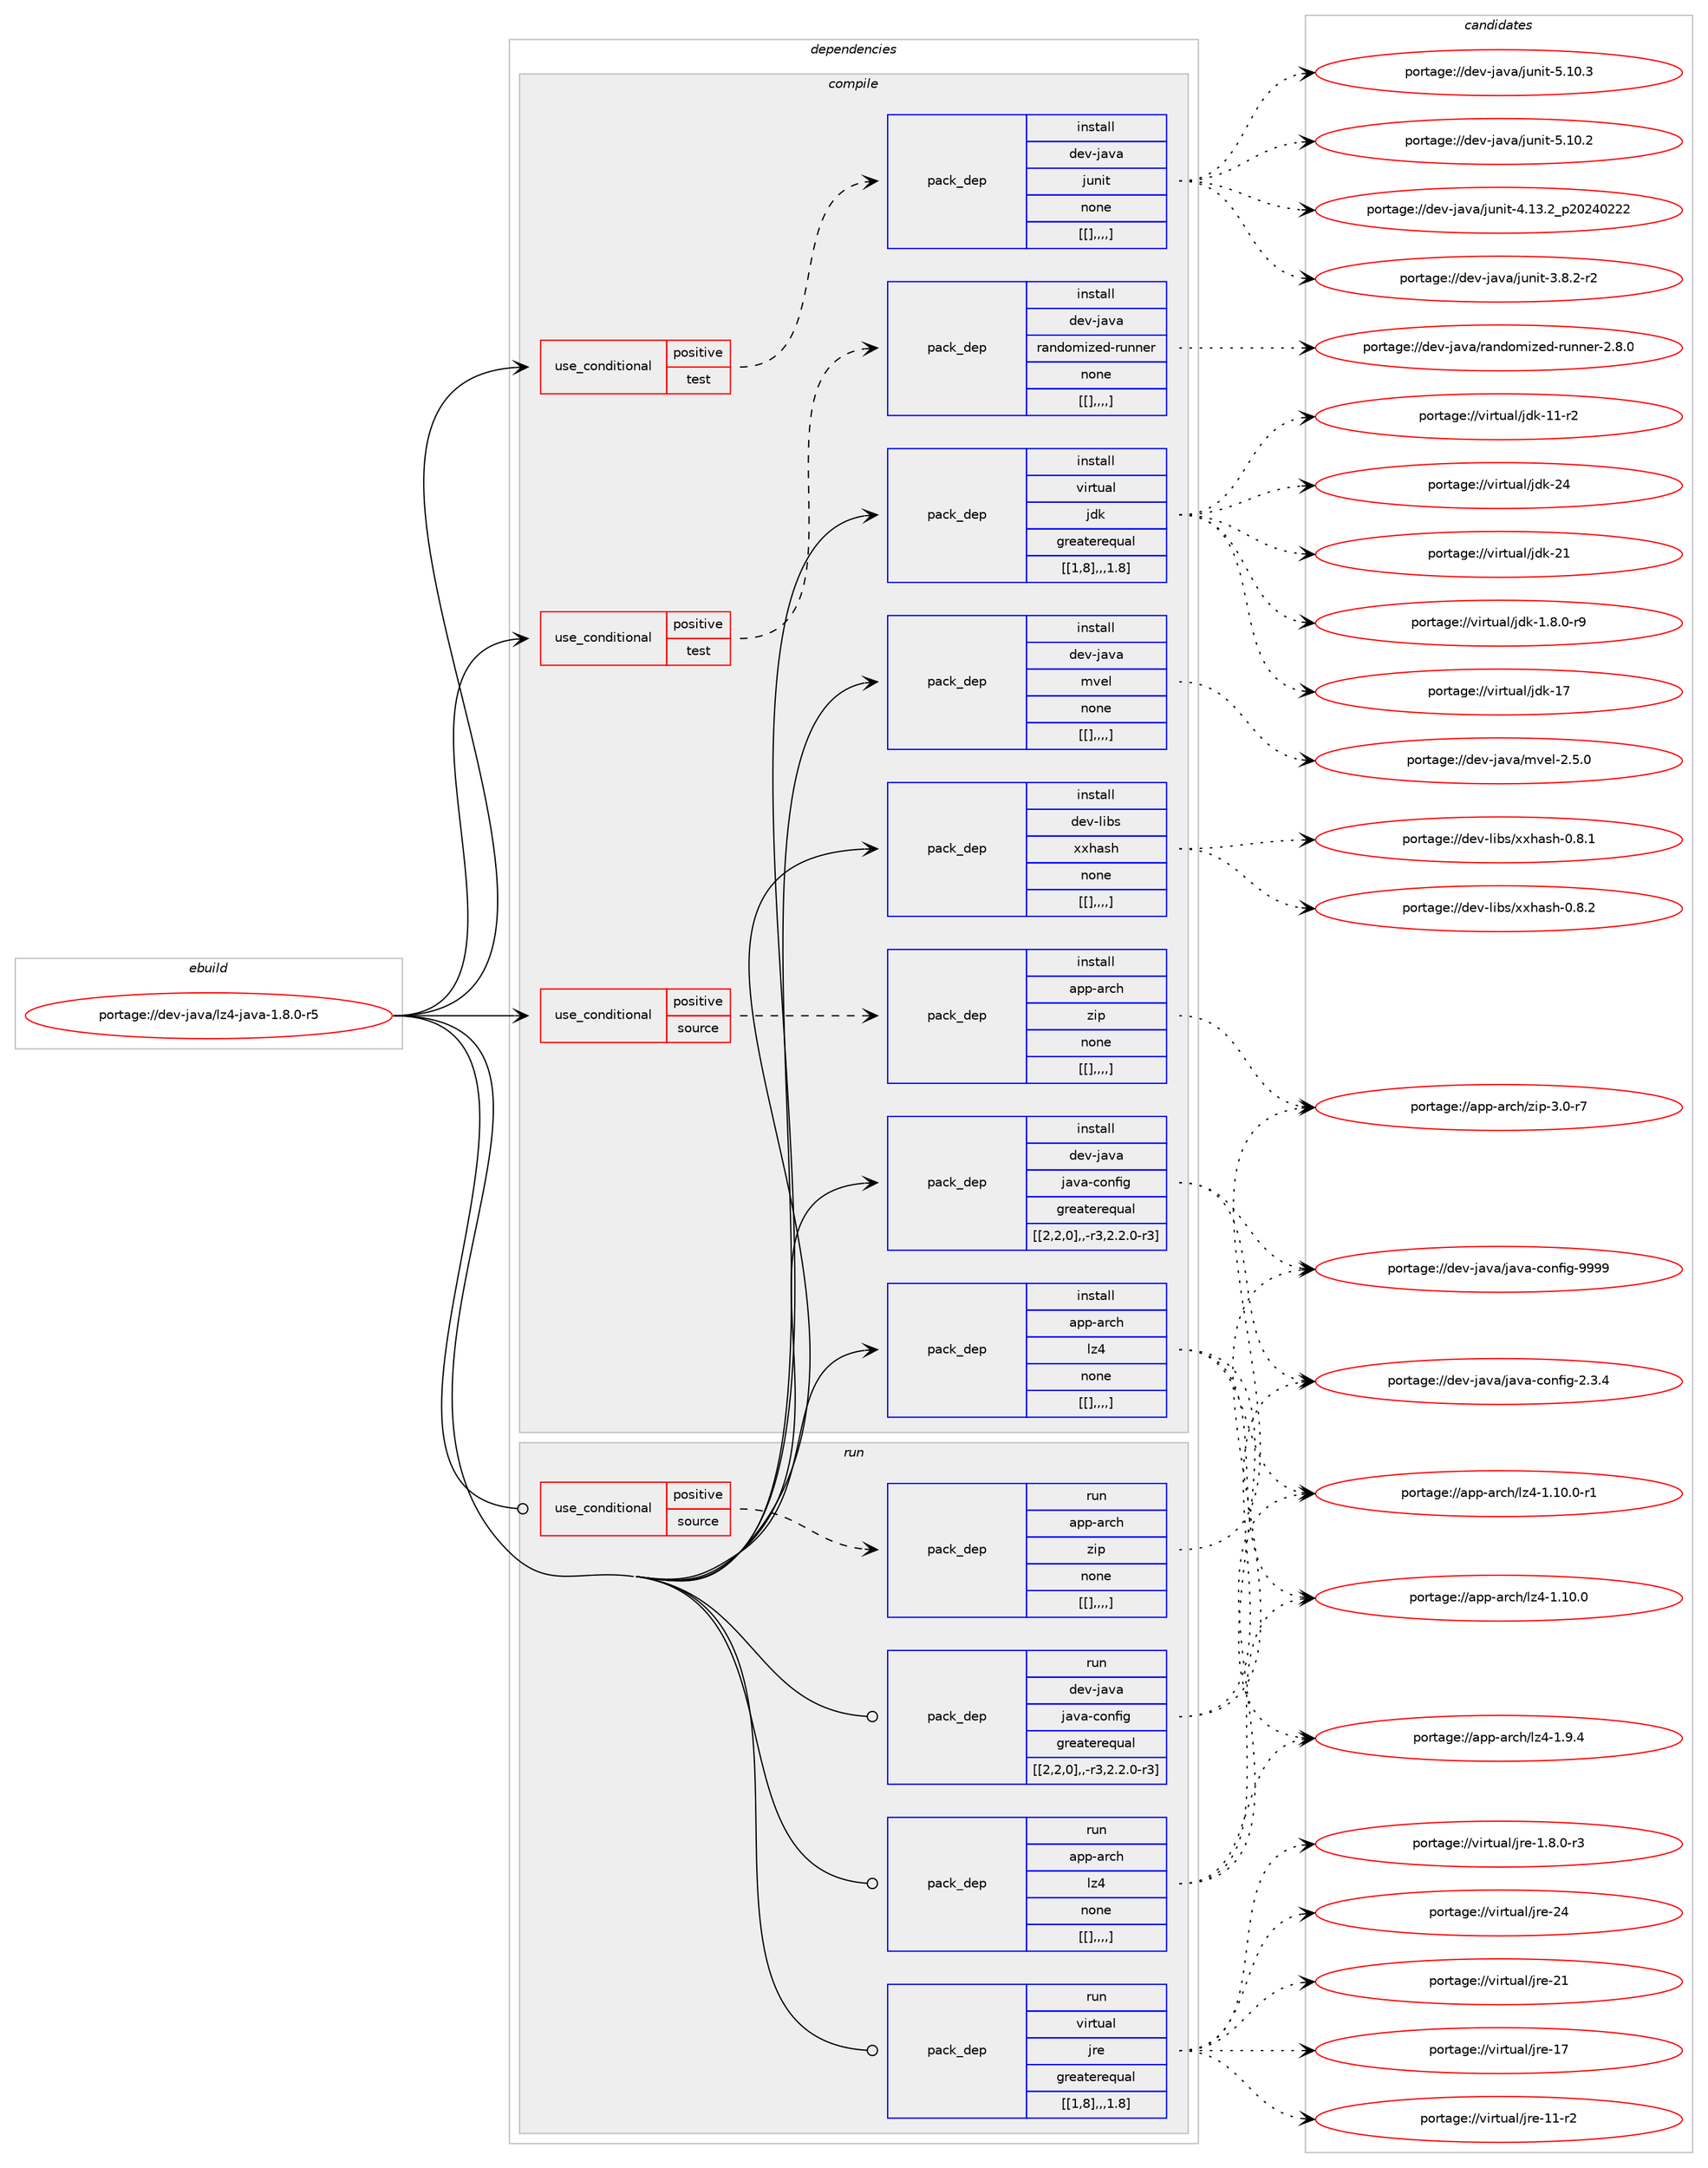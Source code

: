 digraph prolog {

# *************
# Graph options
# *************

newrank=true;
concentrate=true;
compound=true;
graph [rankdir=LR,fontname=Helvetica,fontsize=10,ranksep=1.5];#, ranksep=2.5, nodesep=0.2];
edge  [arrowhead=vee];
node  [fontname=Helvetica,fontsize=10];

# **********
# The ebuild
# **********

subgraph cluster_leftcol {
color=gray;
label=<<i>ebuild</i>>;
id [label="portage://dev-java/lz4-java-1.8.0-r5", color=red, width=4, href="../dev-java/lz4-java-1.8.0-r5.svg"];
}

# ****************
# The dependencies
# ****************

subgraph cluster_midcol {
color=gray;
label=<<i>dependencies</i>>;
subgraph cluster_compile {
fillcolor="#eeeeee";
style=filled;
label=<<i>compile</i>>;
subgraph cond22625 {
dependency96505 [label=<<TABLE BORDER="0" CELLBORDER="1" CELLSPACING="0" CELLPADDING="4"><TR><TD ROWSPAN="3" CELLPADDING="10">use_conditional</TD></TR><TR><TD>positive</TD></TR><TR><TD>source</TD></TR></TABLE>>, shape=none, color=red];
subgraph pack72828 {
dependency96506 [label=<<TABLE BORDER="0" CELLBORDER="1" CELLSPACING="0" CELLPADDING="4" WIDTH="220"><TR><TD ROWSPAN="6" CELLPADDING="30">pack_dep</TD></TR><TR><TD WIDTH="110">install</TD></TR><TR><TD>app-arch</TD></TR><TR><TD>zip</TD></TR><TR><TD>none</TD></TR><TR><TD>[[],,,,]</TD></TR></TABLE>>, shape=none, color=blue];
}
dependency96505:e -> dependency96506:w [weight=20,style="dashed",arrowhead="vee"];
}
id:e -> dependency96505:w [weight=20,style="solid",arrowhead="vee"];
subgraph cond22626 {
dependency96507 [label=<<TABLE BORDER="0" CELLBORDER="1" CELLSPACING="0" CELLPADDING="4"><TR><TD ROWSPAN="3" CELLPADDING="10">use_conditional</TD></TR><TR><TD>positive</TD></TR><TR><TD>test</TD></TR></TABLE>>, shape=none, color=red];
subgraph pack72829 {
dependency96508 [label=<<TABLE BORDER="0" CELLBORDER="1" CELLSPACING="0" CELLPADDING="4" WIDTH="220"><TR><TD ROWSPAN="6" CELLPADDING="30">pack_dep</TD></TR><TR><TD WIDTH="110">install</TD></TR><TR><TD>dev-java</TD></TR><TR><TD>junit</TD></TR><TR><TD>none</TD></TR><TR><TD>[[],,,,]</TD></TR></TABLE>>, shape=none, color=blue];
}
dependency96507:e -> dependency96508:w [weight=20,style="dashed",arrowhead="vee"];
}
id:e -> dependency96507:w [weight=20,style="solid",arrowhead="vee"];
subgraph cond22627 {
dependency96509 [label=<<TABLE BORDER="0" CELLBORDER="1" CELLSPACING="0" CELLPADDING="4"><TR><TD ROWSPAN="3" CELLPADDING="10">use_conditional</TD></TR><TR><TD>positive</TD></TR><TR><TD>test</TD></TR></TABLE>>, shape=none, color=red];
subgraph pack72830 {
dependency96510 [label=<<TABLE BORDER="0" CELLBORDER="1" CELLSPACING="0" CELLPADDING="4" WIDTH="220"><TR><TD ROWSPAN="6" CELLPADDING="30">pack_dep</TD></TR><TR><TD WIDTH="110">install</TD></TR><TR><TD>dev-java</TD></TR><TR><TD>randomized-runner</TD></TR><TR><TD>none</TD></TR><TR><TD>[[],,,,]</TD></TR></TABLE>>, shape=none, color=blue];
}
dependency96509:e -> dependency96510:w [weight=20,style="dashed",arrowhead="vee"];
}
id:e -> dependency96509:w [weight=20,style="solid",arrowhead="vee"];
subgraph pack72831 {
dependency96511 [label=<<TABLE BORDER="0" CELLBORDER="1" CELLSPACING="0" CELLPADDING="4" WIDTH="220"><TR><TD ROWSPAN="6" CELLPADDING="30">pack_dep</TD></TR><TR><TD WIDTH="110">install</TD></TR><TR><TD>app-arch</TD></TR><TR><TD>lz4</TD></TR><TR><TD>none</TD></TR><TR><TD>[[],,,,]</TD></TR></TABLE>>, shape=none, color=blue];
}
id:e -> dependency96511:w [weight=20,style="solid",arrowhead="vee"];
subgraph pack72832 {
dependency96512 [label=<<TABLE BORDER="0" CELLBORDER="1" CELLSPACING="0" CELLPADDING="4" WIDTH="220"><TR><TD ROWSPAN="6" CELLPADDING="30">pack_dep</TD></TR><TR><TD WIDTH="110">install</TD></TR><TR><TD>dev-java</TD></TR><TR><TD>java-config</TD></TR><TR><TD>greaterequal</TD></TR><TR><TD>[[2,2,0],,-r3,2.2.0-r3]</TD></TR></TABLE>>, shape=none, color=blue];
}
id:e -> dependency96512:w [weight=20,style="solid",arrowhead="vee"];
subgraph pack72833 {
dependency96513 [label=<<TABLE BORDER="0" CELLBORDER="1" CELLSPACING="0" CELLPADDING="4" WIDTH="220"><TR><TD ROWSPAN="6" CELLPADDING="30">pack_dep</TD></TR><TR><TD WIDTH="110">install</TD></TR><TR><TD>dev-java</TD></TR><TR><TD>mvel</TD></TR><TR><TD>none</TD></TR><TR><TD>[[],,,,]</TD></TR></TABLE>>, shape=none, color=blue];
}
id:e -> dependency96513:w [weight=20,style="solid",arrowhead="vee"];
subgraph pack72834 {
dependency96514 [label=<<TABLE BORDER="0" CELLBORDER="1" CELLSPACING="0" CELLPADDING="4" WIDTH="220"><TR><TD ROWSPAN="6" CELLPADDING="30">pack_dep</TD></TR><TR><TD WIDTH="110">install</TD></TR><TR><TD>dev-libs</TD></TR><TR><TD>xxhash</TD></TR><TR><TD>none</TD></TR><TR><TD>[[],,,,]</TD></TR></TABLE>>, shape=none, color=blue];
}
id:e -> dependency96514:w [weight=20,style="solid",arrowhead="vee"];
subgraph pack72835 {
dependency96515 [label=<<TABLE BORDER="0" CELLBORDER="1" CELLSPACING="0" CELLPADDING="4" WIDTH="220"><TR><TD ROWSPAN="6" CELLPADDING="30">pack_dep</TD></TR><TR><TD WIDTH="110">install</TD></TR><TR><TD>virtual</TD></TR><TR><TD>jdk</TD></TR><TR><TD>greaterequal</TD></TR><TR><TD>[[1,8],,,1.8]</TD></TR></TABLE>>, shape=none, color=blue];
}
id:e -> dependency96515:w [weight=20,style="solid",arrowhead="vee"];
}
subgraph cluster_compileandrun {
fillcolor="#eeeeee";
style=filled;
label=<<i>compile and run</i>>;
}
subgraph cluster_run {
fillcolor="#eeeeee";
style=filled;
label=<<i>run</i>>;
subgraph cond22628 {
dependency96516 [label=<<TABLE BORDER="0" CELLBORDER="1" CELLSPACING="0" CELLPADDING="4"><TR><TD ROWSPAN="3" CELLPADDING="10">use_conditional</TD></TR><TR><TD>positive</TD></TR><TR><TD>source</TD></TR></TABLE>>, shape=none, color=red];
subgraph pack72836 {
dependency96517 [label=<<TABLE BORDER="0" CELLBORDER="1" CELLSPACING="0" CELLPADDING="4" WIDTH="220"><TR><TD ROWSPAN="6" CELLPADDING="30">pack_dep</TD></TR><TR><TD WIDTH="110">run</TD></TR><TR><TD>app-arch</TD></TR><TR><TD>zip</TD></TR><TR><TD>none</TD></TR><TR><TD>[[],,,,]</TD></TR></TABLE>>, shape=none, color=blue];
}
dependency96516:e -> dependency96517:w [weight=20,style="dashed",arrowhead="vee"];
}
id:e -> dependency96516:w [weight=20,style="solid",arrowhead="odot"];
subgraph pack72837 {
dependency96518 [label=<<TABLE BORDER="0" CELLBORDER="1" CELLSPACING="0" CELLPADDING="4" WIDTH="220"><TR><TD ROWSPAN="6" CELLPADDING="30">pack_dep</TD></TR><TR><TD WIDTH="110">run</TD></TR><TR><TD>app-arch</TD></TR><TR><TD>lz4</TD></TR><TR><TD>none</TD></TR><TR><TD>[[],,,,]</TD></TR></TABLE>>, shape=none, color=blue];
}
id:e -> dependency96518:w [weight=20,style="solid",arrowhead="odot"];
subgraph pack72838 {
dependency96519 [label=<<TABLE BORDER="0" CELLBORDER="1" CELLSPACING="0" CELLPADDING="4" WIDTH="220"><TR><TD ROWSPAN="6" CELLPADDING="30">pack_dep</TD></TR><TR><TD WIDTH="110">run</TD></TR><TR><TD>dev-java</TD></TR><TR><TD>java-config</TD></TR><TR><TD>greaterequal</TD></TR><TR><TD>[[2,2,0],,-r3,2.2.0-r3]</TD></TR></TABLE>>, shape=none, color=blue];
}
id:e -> dependency96519:w [weight=20,style="solid",arrowhead="odot"];
subgraph pack72839 {
dependency96520 [label=<<TABLE BORDER="0" CELLBORDER="1" CELLSPACING="0" CELLPADDING="4" WIDTH="220"><TR><TD ROWSPAN="6" CELLPADDING="30">pack_dep</TD></TR><TR><TD WIDTH="110">run</TD></TR><TR><TD>virtual</TD></TR><TR><TD>jre</TD></TR><TR><TD>greaterequal</TD></TR><TR><TD>[[1,8],,,1.8]</TD></TR></TABLE>>, shape=none, color=blue];
}
id:e -> dependency96520:w [weight=20,style="solid",arrowhead="odot"];
}
}

# **************
# The candidates
# **************

subgraph cluster_choices {
rank=same;
color=gray;
label=<<i>candidates</i>>;

subgraph choice72828 {
color=black;
nodesep=1;
choice9711211245971149910447122105112455146484511455 [label="portage://app-arch/zip-3.0-r7", color=red, width=4,href="../app-arch/zip-3.0-r7.svg"];
dependency96506:e -> choice9711211245971149910447122105112455146484511455:w [style=dotted,weight="100"];
}
subgraph choice72829 {
color=black;
nodesep=1;
choice1001011184510697118974710611711010511645534649484651 [label="portage://dev-java/junit-5.10.3", color=red, width=4,href="../dev-java/junit-5.10.3.svg"];
choice1001011184510697118974710611711010511645534649484650 [label="portage://dev-java/junit-5.10.2", color=red, width=4,href="../dev-java/junit-5.10.2.svg"];
choice1001011184510697118974710611711010511645524649514650951125048505248505050 [label="portage://dev-java/junit-4.13.2_p20240222", color=red, width=4,href="../dev-java/junit-4.13.2_p20240222.svg"];
choice100101118451069711897471061171101051164551465646504511450 [label="portage://dev-java/junit-3.8.2-r2", color=red, width=4,href="../dev-java/junit-3.8.2-r2.svg"];
dependency96508:e -> choice1001011184510697118974710611711010511645534649484651:w [style=dotted,weight="100"];
dependency96508:e -> choice1001011184510697118974710611711010511645534649484650:w [style=dotted,weight="100"];
dependency96508:e -> choice1001011184510697118974710611711010511645524649514650951125048505248505050:w [style=dotted,weight="100"];
dependency96508:e -> choice100101118451069711897471061171101051164551465646504511450:w [style=dotted,weight="100"];
}
subgraph choice72830 {
color=black;
nodesep=1;
choice100101118451069711897471149711010011110910512210110045114117110110101114455046564648 [label="portage://dev-java/randomized-runner-2.8.0", color=red, width=4,href="../dev-java/randomized-runner-2.8.0.svg"];
dependency96510:e -> choice100101118451069711897471149711010011110910512210110045114117110110101114455046564648:w [style=dotted,weight="100"];
}
subgraph choice72831 {
color=black;
nodesep=1;
choice971121124597114991044710812252454946494846484511449 [label="portage://app-arch/lz4-1.10.0-r1", color=red, width=4,href="../app-arch/lz4-1.10.0-r1.svg"];
choice97112112459711499104471081225245494649484648 [label="portage://app-arch/lz4-1.10.0", color=red, width=4,href="../app-arch/lz4-1.10.0.svg"];
choice971121124597114991044710812252454946574652 [label="portage://app-arch/lz4-1.9.4", color=red, width=4,href="../app-arch/lz4-1.9.4.svg"];
dependency96511:e -> choice971121124597114991044710812252454946494846484511449:w [style=dotted,weight="100"];
dependency96511:e -> choice97112112459711499104471081225245494649484648:w [style=dotted,weight="100"];
dependency96511:e -> choice971121124597114991044710812252454946574652:w [style=dotted,weight="100"];
}
subgraph choice72832 {
color=black;
nodesep=1;
choice10010111845106971189747106971189745991111101021051034557575757 [label="portage://dev-java/java-config-9999", color=red, width=4,href="../dev-java/java-config-9999.svg"];
choice1001011184510697118974710697118974599111110102105103455046514652 [label="portage://dev-java/java-config-2.3.4", color=red, width=4,href="../dev-java/java-config-2.3.4.svg"];
dependency96512:e -> choice10010111845106971189747106971189745991111101021051034557575757:w [style=dotted,weight="100"];
dependency96512:e -> choice1001011184510697118974710697118974599111110102105103455046514652:w [style=dotted,weight="100"];
}
subgraph choice72833 {
color=black;
nodesep=1;
choice10010111845106971189747109118101108455046534648 [label="portage://dev-java/mvel-2.5.0", color=red, width=4,href="../dev-java/mvel-2.5.0.svg"];
dependency96513:e -> choice10010111845106971189747109118101108455046534648:w [style=dotted,weight="100"];
}
subgraph choice72834 {
color=black;
nodesep=1;
choice10010111845108105981154712012010497115104454846564650 [label="portage://dev-libs/xxhash-0.8.2", color=red, width=4,href="../dev-libs/xxhash-0.8.2.svg"];
choice10010111845108105981154712012010497115104454846564649 [label="portage://dev-libs/xxhash-0.8.1", color=red, width=4,href="../dev-libs/xxhash-0.8.1.svg"];
dependency96514:e -> choice10010111845108105981154712012010497115104454846564650:w [style=dotted,weight="100"];
dependency96514:e -> choice10010111845108105981154712012010497115104454846564649:w [style=dotted,weight="100"];
}
subgraph choice72835 {
color=black;
nodesep=1;
choice1181051141161179710847106100107455052 [label="portage://virtual/jdk-24", color=red, width=4,href="../virtual/jdk-24.svg"];
choice1181051141161179710847106100107455049 [label="portage://virtual/jdk-21", color=red, width=4,href="../virtual/jdk-21.svg"];
choice1181051141161179710847106100107454955 [label="portage://virtual/jdk-17", color=red, width=4,href="../virtual/jdk-17.svg"];
choice11810511411611797108471061001074549494511450 [label="portage://virtual/jdk-11-r2", color=red, width=4,href="../virtual/jdk-11-r2.svg"];
choice11810511411611797108471061001074549465646484511457 [label="portage://virtual/jdk-1.8.0-r9", color=red, width=4,href="../virtual/jdk-1.8.0-r9.svg"];
dependency96515:e -> choice1181051141161179710847106100107455052:w [style=dotted,weight="100"];
dependency96515:e -> choice1181051141161179710847106100107455049:w [style=dotted,weight="100"];
dependency96515:e -> choice1181051141161179710847106100107454955:w [style=dotted,weight="100"];
dependency96515:e -> choice11810511411611797108471061001074549494511450:w [style=dotted,weight="100"];
dependency96515:e -> choice11810511411611797108471061001074549465646484511457:w [style=dotted,weight="100"];
}
subgraph choice72836 {
color=black;
nodesep=1;
choice9711211245971149910447122105112455146484511455 [label="portage://app-arch/zip-3.0-r7", color=red, width=4,href="../app-arch/zip-3.0-r7.svg"];
dependency96517:e -> choice9711211245971149910447122105112455146484511455:w [style=dotted,weight="100"];
}
subgraph choice72837 {
color=black;
nodesep=1;
choice971121124597114991044710812252454946494846484511449 [label="portage://app-arch/lz4-1.10.0-r1", color=red, width=4,href="../app-arch/lz4-1.10.0-r1.svg"];
choice97112112459711499104471081225245494649484648 [label="portage://app-arch/lz4-1.10.0", color=red, width=4,href="../app-arch/lz4-1.10.0.svg"];
choice971121124597114991044710812252454946574652 [label="portage://app-arch/lz4-1.9.4", color=red, width=4,href="../app-arch/lz4-1.9.4.svg"];
dependency96518:e -> choice971121124597114991044710812252454946494846484511449:w [style=dotted,weight="100"];
dependency96518:e -> choice97112112459711499104471081225245494649484648:w [style=dotted,weight="100"];
dependency96518:e -> choice971121124597114991044710812252454946574652:w [style=dotted,weight="100"];
}
subgraph choice72838 {
color=black;
nodesep=1;
choice10010111845106971189747106971189745991111101021051034557575757 [label="portage://dev-java/java-config-9999", color=red, width=4,href="../dev-java/java-config-9999.svg"];
choice1001011184510697118974710697118974599111110102105103455046514652 [label="portage://dev-java/java-config-2.3.4", color=red, width=4,href="../dev-java/java-config-2.3.4.svg"];
dependency96519:e -> choice10010111845106971189747106971189745991111101021051034557575757:w [style=dotted,weight="100"];
dependency96519:e -> choice1001011184510697118974710697118974599111110102105103455046514652:w [style=dotted,weight="100"];
}
subgraph choice72839 {
color=black;
nodesep=1;
choice1181051141161179710847106114101455052 [label="portage://virtual/jre-24", color=red, width=4,href="../virtual/jre-24.svg"];
choice1181051141161179710847106114101455049 [label="portage://virtual/jre-21", color=red, width=4,href="../virtual/jre-21.svg"];
choice1181051141161179710847106114101454955 [label="portage://virtual/jre-17", color=red, width=4,href="../virtual/jre-17.svg"];
choice11810511411611797108471061141014549494511450 [label="portage://virtual/jre-11-r2", color=red, width=4,href="../virtual/jre-11-r2.svg"];
choice11810511411611797108471061141014549465646484511451 [label="portage://virtual/jre-1.8.0-r3", color=red, width=4,href="../virtual/jre-1.8.0-r3.svg"];
dependency96520:e -> choice1181051141161179710847106114101455052:w [style=dotted,weight="100"];
dependency96520:e -> choice1181051141161179710847106114101455049:w [style=dotted,weight="100"];
dependency96520:e -> choice1181051141161179710847106114101454955:w [style=dotted,weight="100"];
dependency96520:e -> choice11810511411611797108471061141014549494511450:w [style=dotted,weight="100"];
dependency96520:e -> choice11810511411611797108471061141014549465646484511451:w [style=dotted,weight="100"];
}
}

}
